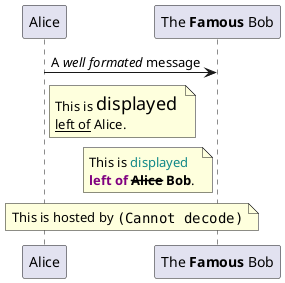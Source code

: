 {
  "sha1": "rsahwpmr451kynf3hd17obuc7kzutk3",
  "insertion": {
    "when": "2024-06-04T17:28:44.221Z",
    "user": "plantuml@gmail.com"
  }
}
@startuml
participant Alice
participant "The <b>Famous</b> Bob" as Bob

Alice -> Bob : A <i>well formated</i> message
note right of Alice 
	This is <size:18>displayed</size> 
	<u>left of</u> Alice. 
end note
note left of Bob 
	This is <color:#118888>displayed</color> 
	<b><color:purple>left of</color> <strike>Alice</strike> Bob</b>. 
end note
note over Alice, Bob
	This is hosted by <img:../../net/sourceforge/plantuml/sourceforge.jpg>
end note
 
@enduml
